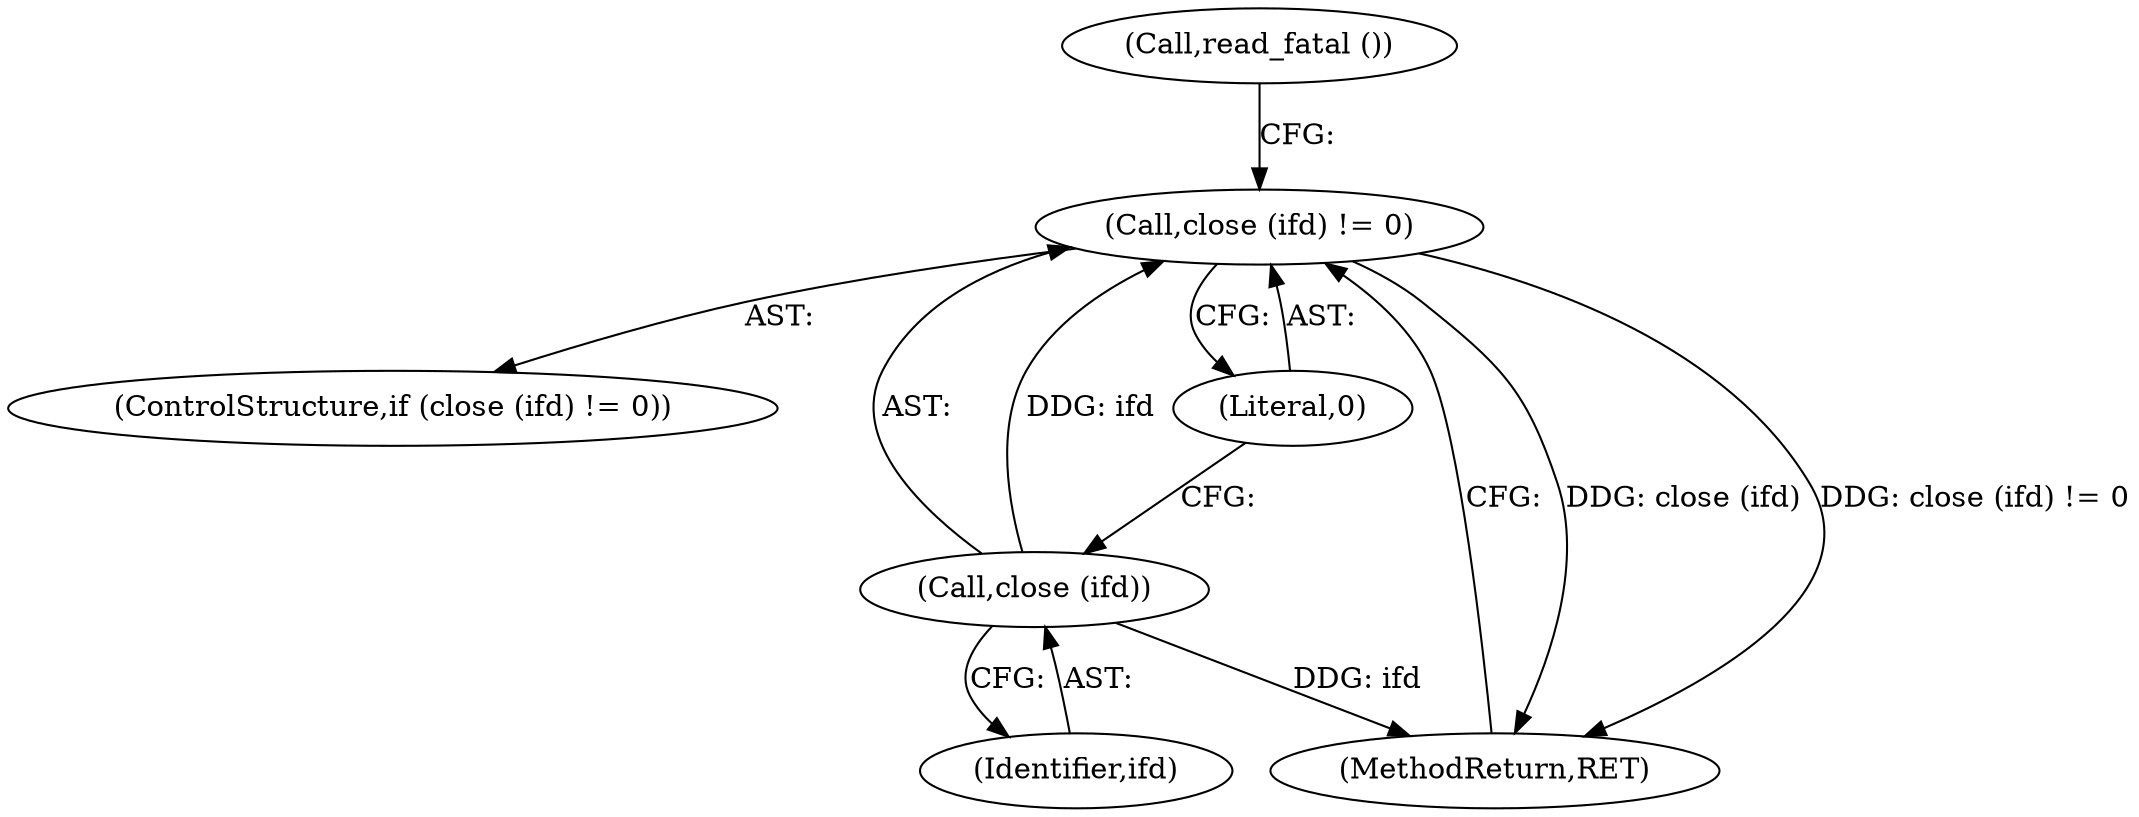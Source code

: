 digraph "0_savannah_dce4683cbbe107a95f1f0d45fabc304acfb5d71a@API" {
"1000200" [label="(Call,close (ifd) != 0)"];
"1000201" [label="(Call,close (ifd))"];
"1000199" [label="(ControlStructure,if (close (ifd) != 0))"];
"1000203" [label="(Literal,0)"];
"1000204" [label="(Call,read_fatal ())"];
"1000205" [label="(MethodReturn,RET)"];
"1000200" [label="(Call,close (ifd) != 0)"];
"1000201" [label="(Call,close (ifd))"];
"1000202" [label="(Identifier,ifd)"];
"1000200" -> "1000199"  [label="AST: "];
"1000200" -> "1000203"  [label="CFG: "];
"1000201" -> "1000200"  [label="AST: "];
"1000203" -> "1000200"  [label="AST: "];
"1000204" -> "1000200"  [label="CFG: "];
"1000205" -> "1000200"  [label="CFG: "];
"1000200" -> "1000205"  [label="DDG: close (ifd)"];
"1000200" -> "1000205"  [label="DDG: close (ifd) != 0"];
"1000201" -> "1000200"  [label="DDG: ifd"];
"1000201" -> "1000202"  [label="CFG: "];
"1000202" -> "1000201"  [label="AST: "];
"1000203" -> "1000201"  [label="CFG: "];
"1000201" -> "1000205"  [label="DDG: ifd"];
}
